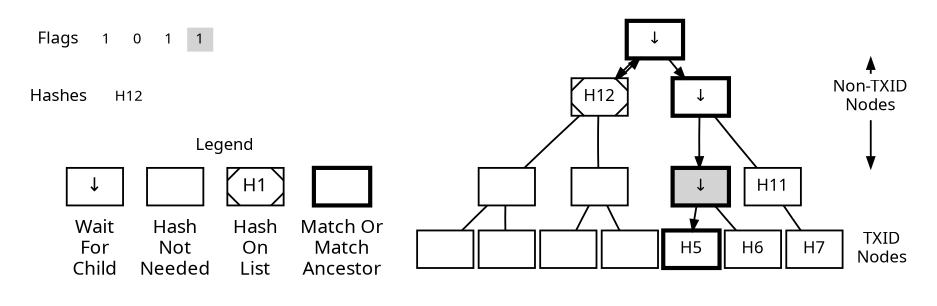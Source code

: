 digraph merkleblock {

//size="6.25,2.22";
size="6.25";
rankdir=BT
nodesep=0.07
splines="false"

edge [ penwidth = 1.75, fontname="Sans" ]
node [ penwidth = 1.75, shape = "box", fontname="Sans", ]
graph [ penwidth = 1.75, fontname="Sans", fontsize = 16 ]

subgraph cluster_flags {
    node [ label = "", width=0.2, height=0.2, fontsize = 14, shape = "none", style = "invis" ];
    graph [ penwidth = 0 ];

    flag8 [ label = "0" ];
    flag7 [ label = "0" ];
    flag6 [ label = "0" ];
    flag5 [ label = "1" ];
    flag4 [ label = "1", style = "filled" ];
    flag3 [ label = "1", style = "" ];
    flag2 [ label = "0", style = "" ];
    flag1 [ label = "1", style = "" ];
    flag_label [ label = "Flags", style = "", shape = "none", fontsize = 16 ];
}

subgraph cluster_hashes {
    graph [ penwidth = 0 ];
    node [ shape = "none", style = "invis" ];

    hash4 [ label = "H4" ];
    hash3 [ label = "H3" ];
    hash2 [ label = "H2" ];
    hash1 [ label = "H12", style = "" ];
    hash_label [ label = "Hashes", style = "", shape = "none", fontsize = 16 ];
}

hash_label -> flag_label [ style = "invis" ];

subgraph cluster_legend {
    node [ label = "", fontsize = 18 ];
    graph [ penwidth = 0 ];
    edge [ style = "invis" ];
    ranksep = 3;


    {
        node [ shape = "none" ];
        matched_filter_label [ label = "Match Or\nMatch\nAncestor" ];
        hash_from_list_label [ label = "Hash\nOn\nList" ];
        hash_computed_label [ label = "Hash\nNot\nNeeded" ];
        waiting_label [ label = "Wait\nFor\nChild" ];
    }

    matched_filter [ penwidth = 4 ];
    hash_from_list [ label = "H1", style = "diagonals" ];
    hash_computed [ label = "" ];
    waiting [ label = "↓" ];

    pre_legend_label [ label = "", style = "invis", width=0, height=0 ];
    legend_label [ label = "", style = "invis", width=0, height=0 ];
    pre_legend_label -> legend_label [ style = "invis" ];



    waiting_label -> waiting;
    hash_from_list_label -> hash_from_list;
    hash_computed_label -> hash_computed;
    matched_filter_label -> matched_filter;

    labelloc = b;
    label = "Legend"

}

legend_label -> hash_label [ style = "invis" ];

subgraph cluster_tree {
    edge [ dir = "none" ];
    node [ label = "", fontsize = 16 ];
    graph [ penwidth = 0 ];

    {
    root_row [ shape = "none" ];
    row1 [ shape = "none", label = "Non-TXID\nNodes" ];
    row2 [ shape = "none", style = "invis", width = 1.2 ];
    txid_row [ label = "TXID\nNodes", shape = "none" ];

    row2 -> row1 [ dir = "back" ];
    row1 -> root_row [ dir = ""];
    txid_row -> row2 [ style = "invis" ];
    }

    G [ label = "H7" ];
    F [ label = "H6" ];
    E [ label = "H5", penwidth = 4 ];
    D [ label = "" ];
    C [ label = "" ];
    B [ label = "" ];
    A [ label = "" ];

    A -> AB;
    B -> AB;
    C -> CD;
    D -> CD;
    E -> EF [ dir = "back" ];
    F -> EF;
    G -> G2;

    AB [ label = "" ];
    CD [ label = "" ];
    EF [ label = "↓", penwidth = 4, style = "filled" ];
    G2 [ label = "H11" ];

    AB -> A [ constraint = false, style = "invis" ];
    AB -> B [ constraint = false, style = "invis" ];
    CD -> C [ constraint = false, style = "invis" ];
    CD -> D [ constraint = false, style = "invis" ];
    EF -> E [ constraint = false, style = "invis" ];
    EF -> F [ constraint = false, style = "invis" ];
    G2 -> G [ constraint = false, style = "invis" ];

    AB -> ABCD;
    CD -> ABCD;
    EF -> EFG2 [ dir = "back" ];
    G2 -> EFG2;

    ABCD -> AB [ constraint = false, style = "invis" ];
    ABCD -> CD [ constraint = false, style = "invis" ];
    EFG2 -> EF [ constraint = false, style = "invis" ];
    EFG2 -> G2 [ constraint = false, style = "invis" ];

    ABCD [ label = "H12", style = "diagonals" ];
    EFG2 [ label = "↓", penwidth = 4 ];

    ABCD -> ROOT [ dir = "back" ];
    EFG2 -> ROOT [ dir = "back" ];

    ROOT -> ABCD [ constraint = false, dir = "back" ];
    ROOT -> EFG2 [ constraint = false, style = "invis" ];

    ROOT [ label = "↓", penwidth = 4 ];

}

//label = "Parsing A MerkleBlock Message"
}
